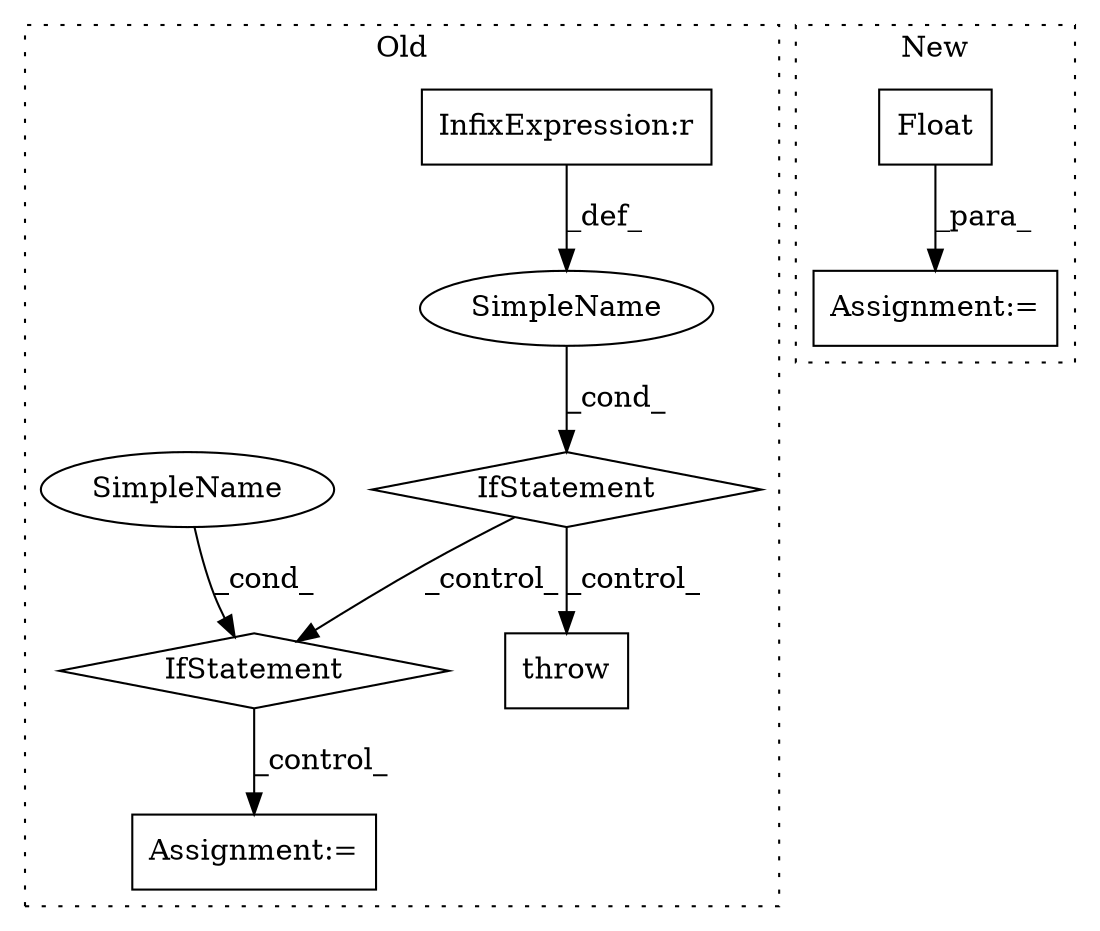 digraph G {
subgraph cluster0 {
1 [label="throw" a="53" s="9825" l="6" shape="box"];
4 [label="IfStatement" a="25" s="9795,9813" l="4,2" shape="diamond"];
5 [label="SimpleName" a="42" s="" l="" shape="ellipse"];
6 [label="InfixExpression:r" a="27" s="9805" l="4" shape="box"];
7 [label="Assignment:=" a="7" s="10183" l="2" shape="box"];
8 [label="IfStatement" a="25" s="10090,10114" l="4,2" shape="diamond"];
9 [label="SimpleName" a="42" s="" l="" shape="ellipse"];
label = "Old";
style="dotted";
}
subgraph cluster1 {
2 [label="Float" a="32" s="9432,9474" l="6,1" shape="box"];
3 [label="Assignment:=" a="7" s="9431" l="1" shape="box"];
label = "New";
style="dotted";
}
2 -> 3 [label="_para_"];
4 -> 1 [label="_control_"];
4 -> 8 [label="_control_"];
5 -> 4 [label="_cond_"];
6 -> 5 [label="_def_"];
8 -> 7 [label="_control_"];
9 -> 8 [label="_cond_"];
}